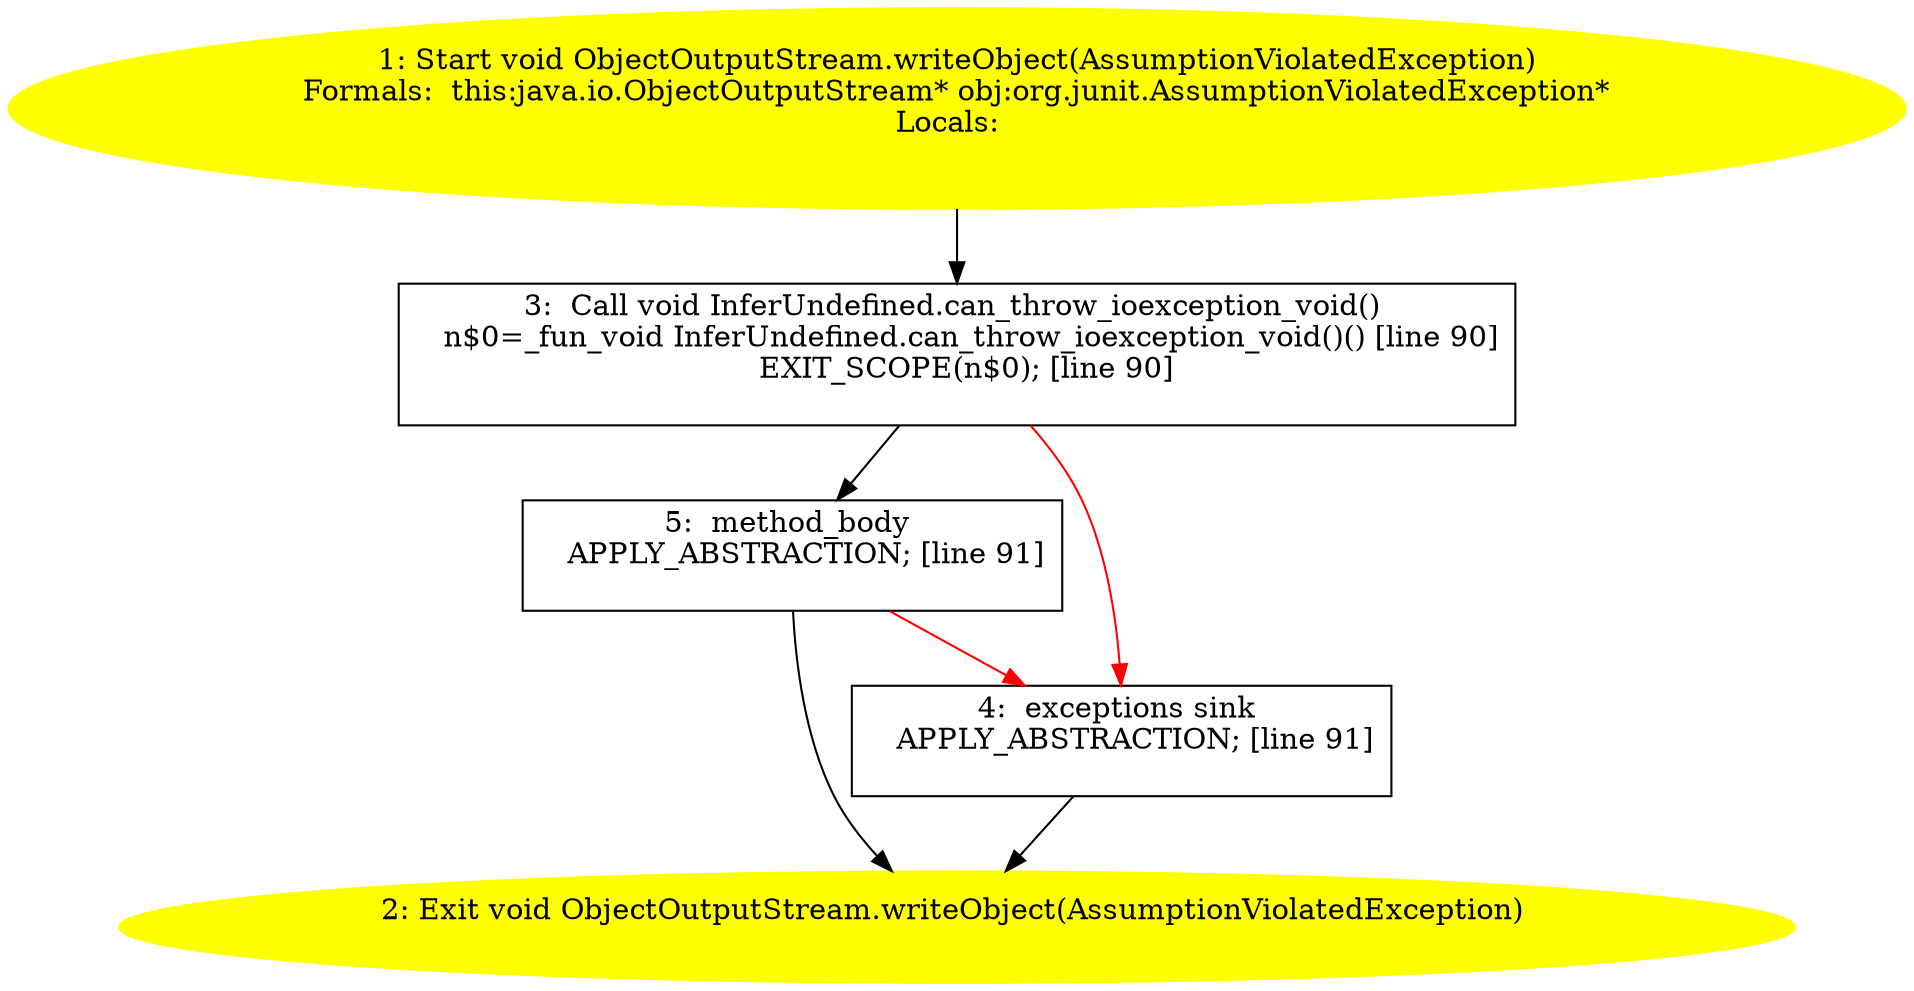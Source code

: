 /* @generated */
digraph cfg {
"java.io.ObjectOutputStream.writeObject(org.junit.AssumptionViolatedException):void.183ea957301c6ee1b29df77e5a44d777_1" [label="1: Start void ObjectOutputStream.writeObject(AssumptionViolatedException)\nFormals:  this:java.io.ObjectOutputStream* obj:org.junit.AssumptionViolatedException*\nLocals:  \n  " color=yellow style=filled]
	

	 "java.io.ObjectOutputStream.writeObject(org.junit.AssumptionViolatedException):void.183ea957301c6ee1b29df77e5a44d777_1" -> "java.io.ObjectOutputStream.writeObject(org.junit.AssumptionViolatedException):void.183ea957301c6ee1b29df77e5a44d777_3" ;
"java.io.ObjectOutputStream.writeObject(org.junit.AssumptionViolatedException):void.183ea957301c6ee1b29df77e5a44d777_2" [label="2: Exit void ObjectOutputStream.writeObject(AssumptionViolatedException) \n  " color=yellow style=filled]
	

"java.io.ObjectOutputStream.writeObject(org.junit.AssumptionViolatedException):void.183ea957301c6ee1b29df77e5a44d777_3" [label="3:  Call void InferUndefined.can_throw_ioexception_void() \n   n$0=_fun_void InferUndefined.can_throw_ioexception_void()() [line 90]\n  EXIT_SCOPE(n$0); [line 90]\n " shape="box"]
	

	 "java.io.ObjectOutputStream.writeObject(org.junit.AssumptionViolatedException):void.183ea957301c6ee1b29df77e5a44d777_3" -> "java.io.ObjectOutputStream.writeObject(org.junit.AssumptionViolatedException):void.183ea957301c6ee1b29df77e5a44d777_5" ;
	 "java.io.ObjectOutputStream.writeObject(org.junit.AssumptionViolatedException):void.183ea957301c6ee1b29df77e5a44d777_3" -> "java.io.ObjectOutputStream.writeObject(org.junit.AssumptionViolatedException):void.183ea957301c6ee1b29df77e5a44d777_4" [color="red" ];
"java.io.ObjectOutputStream.writeObject(org.junit.AssumptionViolatedException):void.183ea957301c6ee1b29df77e5a44d777_4" [label="4:  exceptions sink \n   APPLY_ABSTRACTION; [line 91]\n " shape="box"]
	

	 "java.io.ObjectOutputStream.writeObject(org.junit.AssumptionViolatedException):void.183ea957301c6ee1b29df77e5a44d777_4" -> "java.io.ObjectOutputStream.writeObject(org.junit.AssumptionViolatedException):void.183ea957301c6ee1b29df77e5a44d777_2" ;
"java.io.ObjectOutputStream.writeObject(org.junit.AssumptionViolatedException):void.183ea957301c6ee1b29df77e5a44d777_5" [label="5:  method_body \n   APPLY_ABSTRACTION; [line 91]\n " shape="box"]
	

	 "java.io.ObjectOutputStream.writeObject(org.junit.AssumptionViolatedException):void.183ea957301c6ee1b29df77e5a44d777_5" -> "java.io.ObjectOutputStream.writeObject(org.junit.AssumptionViolatedException):void.183ea957301c6ee1b29df77e5a44d777_2" ;
	 "java.io.ObjectOutputStream.writeObject(org.junit.AssumptionViolatedException):void.183ea957301c6ee1b29df77e5a44d777_5" -> "java.io.ObjectOutputStream.writeObject(org.junit.AssumptionViolatedException):void.183ea957301c6ee1b29df77e5a44d777_4" [color="red" ];
}
